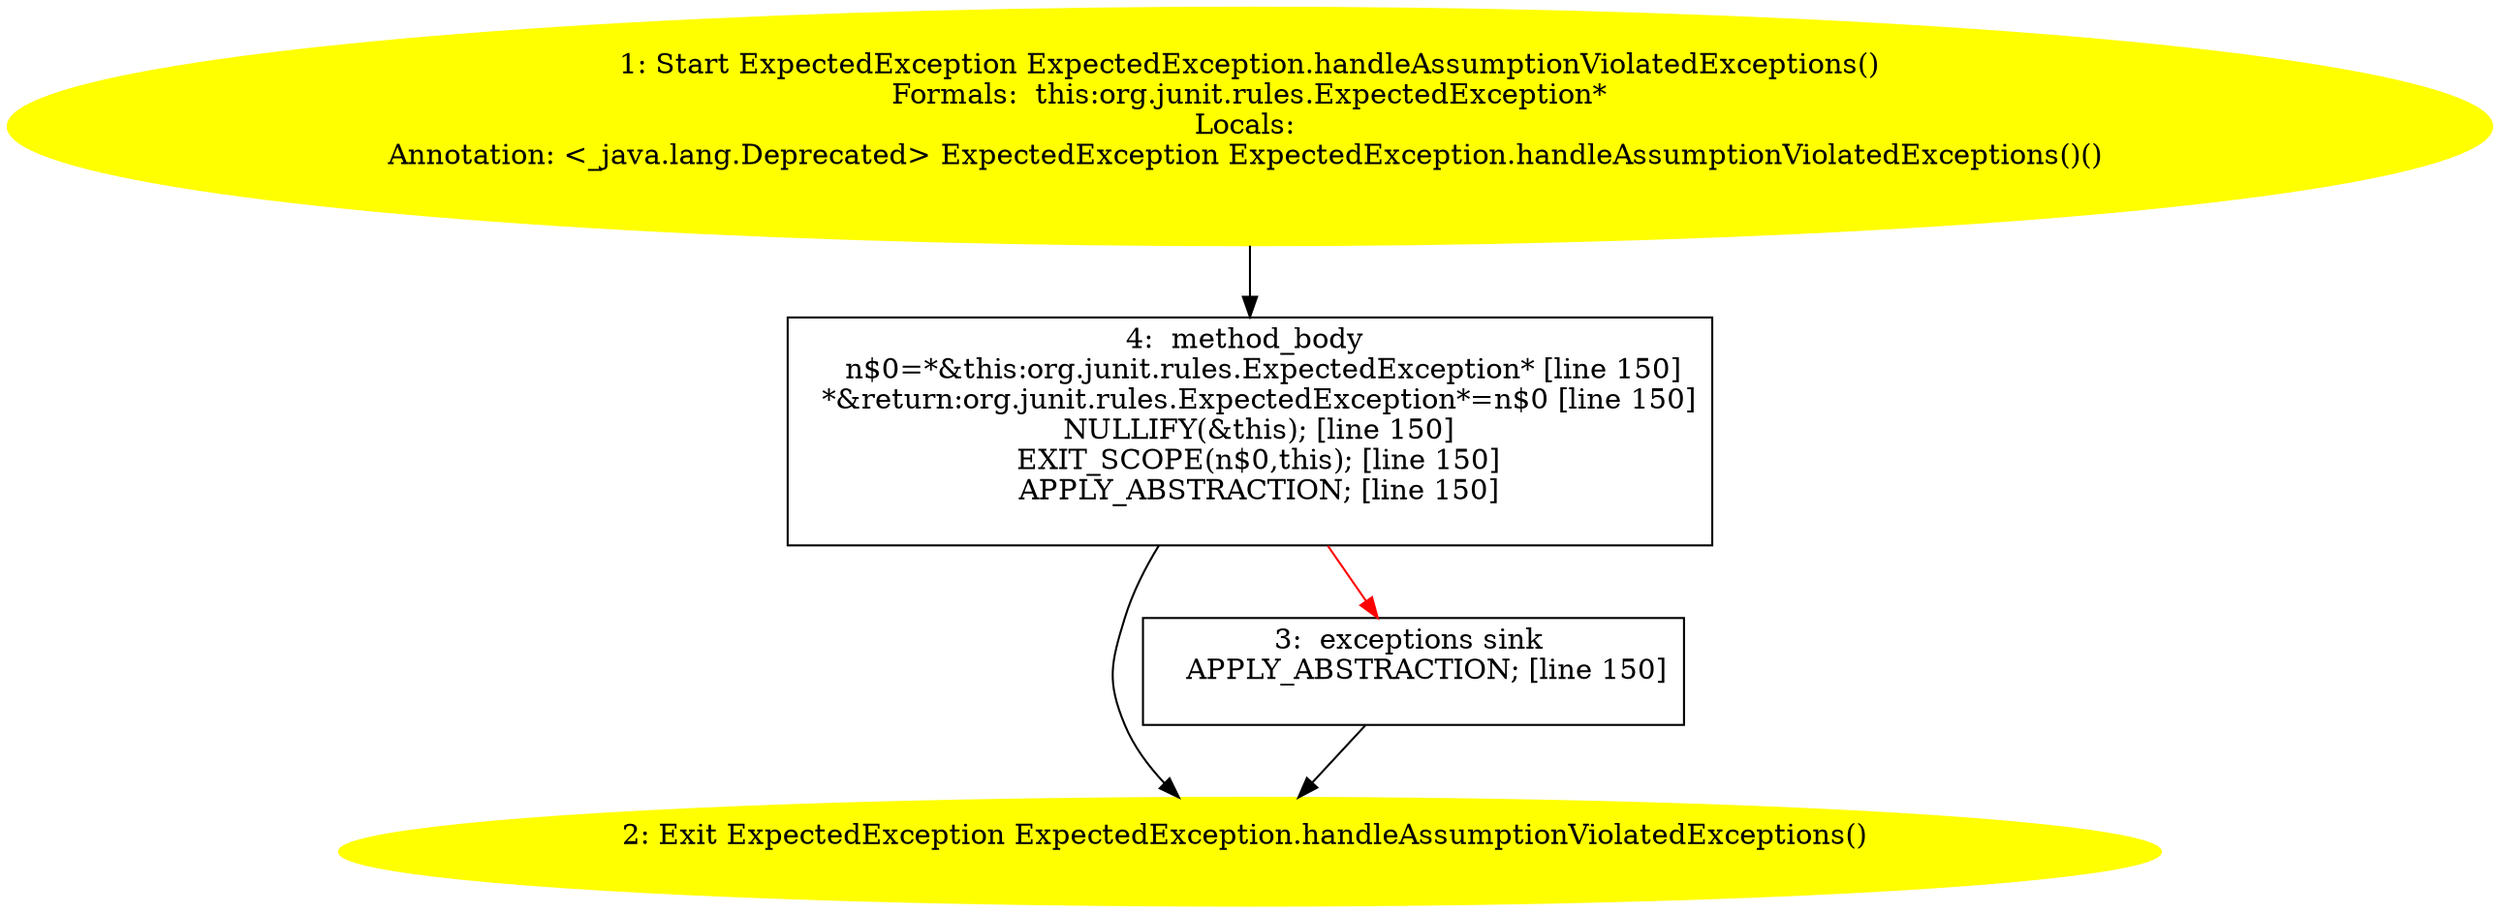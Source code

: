 /* @generated */
digraph cfg {
"org.junit.rules.ExpectedException.handleAssumptionViolatedExceptions():org.junit.rules.ExpectedExcep.3e99d4d304b9961c79f049b7d96ab92a_1" [label="1: Start ExpectedException ExpectedException.handleAssumptionViolatedExceptions()\nFormals:  this:org.junit.rules.ExpectedException*\nLocals: \nAnnotation: <_java.lang.Deprecated> ExpectedException ExpectedException.handleAssumptionViolatedExceptions()() \n  " color=yellow style=filled]
	

	 "org.junit.rules.ExpectedException.handleAssumptionViolatedExceptions():org.junit.rules.ExpectedExcep.3e99d4d304b9961c79f049b7d96ab92a_1" -> "org.junit.rules.ExpectedException.handleAssumptionViolatedExceptions():org.junit.rules.ExpectedExcep.3e99d4d304b9961c79f049b7d96ab92a_4" ;
"org.junit.rules.ExpectedException.handleAssumptionViolatedExceptions():org.junit.rules.ExpectedExcep.3e99d4d304b9961c79f049b7d96ab92a_2" [label="2: Exit ExpectedException ExpectedException.handleAssumptionViolatedExceptions() \n  " color=yellow style=filled]
	

"org.junit.rules.ExpectedException.handleAssumptionViolatedExceptions():org.junit.rules.ExpectedExcep.3e99d4d304b9961c79f049b7d96ab92a_3" [label="3:  exceptions sink \n   APPLY_ABSTRACTION; [line 150]\n " shape="box"]
	

	 "org.junit.rules.ExpectedException.handleAssumptionViolatedExceptions():org.junit.rules.ExpectedExcep.3e99d4d304b9961c79f049b7d96ab92a_3" -> "org.junit.rules.ExpectedException.handleAssumptionViolatedExceptions():org.junit.rules.ExpectedExcep.3e99d4d304b9961c79f049b7d96ab92a_2" ;
"org.junit.rules.ExpectedException.handleAssumptionViolatedExceptions():org.junit.rules.ExpectedExcep.3e99d4d304b9961c79f049b7d96ab92a_4" [label="4:  method_body \n   n$0=*&this:org.junit.rules.ExpectedException* [line 150]\n  *&return:org.junit.rules.ExpectedException*=n$0 [line 150]\n  NULLIFY(&this); [line 150]\n  EXIT_SCOPE(n$0,this); [line 150]\n  APPLY_ABSTRACTION; [line 150]\n " shape="box"]
	

	 "org.junit.rules.ExpectedException.handleAssumptionViolatedExceptions():org.junit.rules.ExpectedExcep.3e99d4d304b9961c79f049b7d96ab92a_4" -> "org.junit.rules.ExpectedException.handleAssumptionViolatedExceptions():org.junit.rules.ExpectedExcep.3e99d4d304b9961c79f049b7d96ab92a_2" ;
	 "org.junit.rules.ExpectedException.handleAssumptionViolatedExceptions():org.junit.rules.ExpectedExcep.3e99d4d304b9961c79f049b7d96ab92a_4" -> "org.junit.rules.ExpectedException.handleAssumptionViolatedExceptions():org.junit.rules.ExpectedExcep.3e99d4d304b9961c79f049b7d96ab92a_3" [color="red" ];
}
